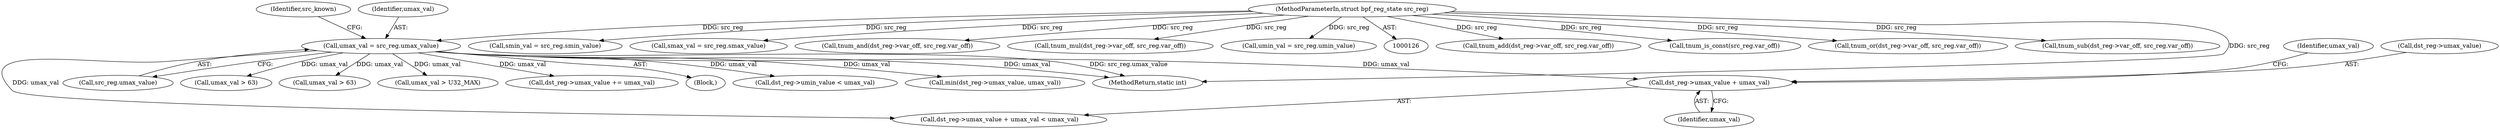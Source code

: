 digraph "0_linux_4374f256ce8182019353c0c639bb8d0695b4c941@pointer" {
"1000244" [label="(Call,dst_reg->umax_value + umax_val)"];
"1000178" [label="(Call,umax_val = src_reg.umax_value)"];
"1000130" [label="(MethodParameterIn,struct bpf_reg_state src_reg)"];
"1000268" [label="(Call,dst_reg->umax_value += umax_val)"];
"1000249" [label="(Identifier,umax_val)"];
"1000130" [label="(MethodParameterIn,struct bpf_reg_state src_reg)"];
"1000131" [label="(Block,)"];
"1000277" [label="(Call,tnum_add(dst_reg->var_off, src_reg.var_off))"];
"1000185" [label="(Call,tnum_is_const(src_reg.var_off))"];
"1000563" [label="(Call,tnum_or(dst_reg->var_off, src_reg.var_off))"];
"1000322" [label="(Call,dst_reg->umin_value < umax_val)"];
"1000354" [label="(Call,tnum_sub(dst_reg->var_off, src_reg.var_off))"];
"1000244" [label="(Call,dst_reg->umax_value + umax_val)"];
"1000245" [label="(Call,dst_reg->umax_value)"];
"1000248" [label="(Identifier,umax_val)"];
"1000163" [label="(Call,smin_val = src_reg.smin_value)"];
"1000168" [label="(Call,smax_val = src_reg.smax_value)"];
"1000494" [label="(Call,min(dst_reg->umax_value, umax_val))"];
"1000801" [label="(MethodReturn,static int)"];
"1000243" [label="(Call,dst_reg->umax_value + umax_val < umax_val)"];
"1000180" [label="(Call,src_reg.umax_value)"];
"1000184" [label="(Identifier,src_known)"];
"1000178" [label="(Call,umax_val = src_reg.umax_value)"];
"1000474" [label="(Call,tnum_and(dst_reg->var_off, src_reg.var_off))"];
"1000367" [label="(Call,tnum_mul(dst_reg->var_off, src_reg.var_off))"];
"1000173" [label="(Call,umin_val = src_reg.umin_value)"];
"1000704" [label="(Call,umax_val > 63)"];
"1000179" [label="(Identifier,umax_val)"];
"1000636" [label="(Call,umax_val > 63)"];
"1000392" [label="(Call,umax_val > U32_MAX)"];
"1000244" -> "1000243"  [label="AST: "];
"1000244" -> "1000248"  [label="CFG: "];
"1000245" -> "1000244"  [label="AST: "];
"1000248" -> "1000244"  [label="AST: "];
"1000249" -> "1000244"  [label="CFG: "];
"1000178" -> "1000244"  [label="DDG: umax_val"];
"1000178" -> "1000131"  [label="AST: "];
"1000178" -> "1000180"  [label="CFG: "];
"1000179" -> "1000178"  [label="AST: "];
"1000180" -> "1000178"  [label="AST: "];
"1000184" -> "1000178"  [label="CFG: "];
"1000178" -> "1000801"  [label="DDG: umax_val"];
"1000178" -> "1000801"  [label="DDG: src_reg.umax_value"];
"1000130" -> "1000178"  [label="DDG: src_reg"];
"1000178" -> "1000243"  [label="DDG: umax_val"];
"1000178" -> "1000268"  [label="DDG: umax_val"];
"1000178" -> "1000322"  [label="DDG: umax_val"];
"1000178" -> "1000392"  [label="DDG: umax_val"];
"1000178" -> "1000494"  [label="DDG: umax_val"];
"1000178" -> "1000636"  [label="DDG: umax_val"];
"1000178" -> "1000704"  [label="DDG: umax_val"];
"1000130" -> "1000126"  [label="AST: "];
"1000130" -> "1000801"  [label="DDG: src_reg"];
"1000130" -> "1000163"  [label="DDG: src_reg"];
"1000130" -> "1000168"  [label="DDG: src_reg"];
"1000130" -> "1000173"  [label="DDG: src_reg"];
"1000130" -> "1000185"  [label="DDG: src_reg"];
"1000130" -> "1000277"  [label="DDG: src_reg"];
"1000130" -> "1000354"  [label="DDG: src_reg"];
"1000130" -> "1000367"  [label="DDG: src_reg"];
"1000130" -> "1000474"  [label="DDG: src_reg"];
"1000130" -> "1000563"  [label="DDG: src_reg"];
}
